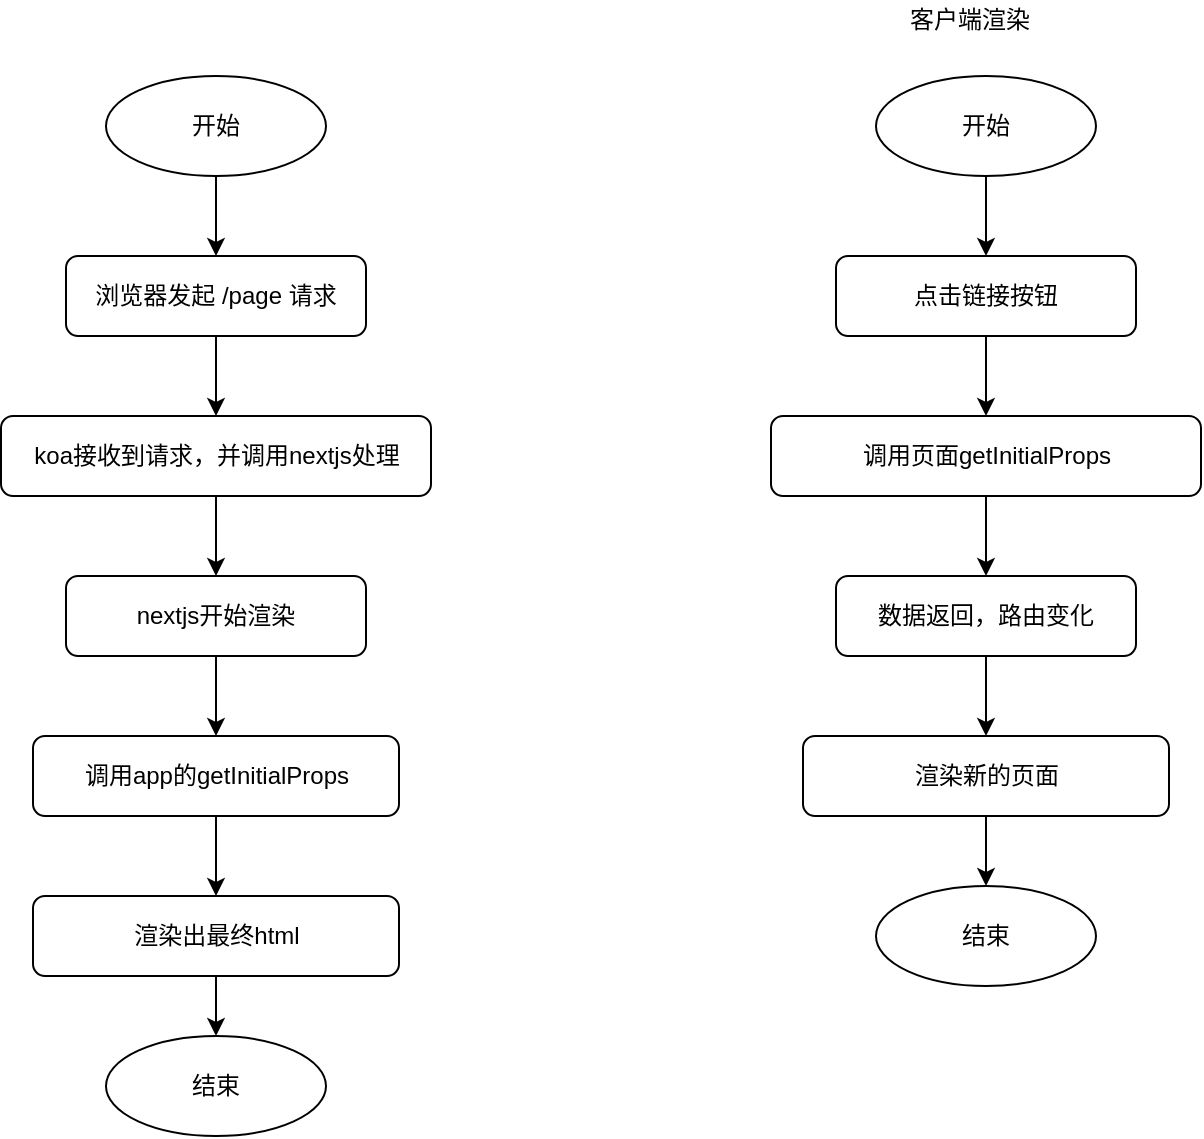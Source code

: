 <mxfile version="10.6.7" type="github"><diagram id="ogkZHVqx_-Hzevv9z04a" name="第 1 页"><mxGraphModel dx="1394" dy="773" grid="1" gridSize="10" guides="1" tooltips="1" connect="1" arrows="1" fold="1" page="1" pageScale="1" pageWidth="1652" pageHeight="1169" math="0" shadow="0"><root><mxCell id="0"/><mxCell id="1" parent="0"/><mxCell id="8wHTbk_KF3NG64RisQyu-14" value="" style="edgeStyle=orthogonalEdgeStyle;rounded=0;orthogonalLoop=1;jettySize=auto;html=1;" edge="1" parent="1" source="8wHTbk_KF3NG64RisQyu-1" target="8wHTbk_KF3NG64RisQyu-2"><mxGeometry relative="1" as="geometry"/></mxCell><mxCell id="8wHTbk_KF3NG64RisQyu-1" value="开始" style="ellipse;whiteSpace=wrap;html=1;" vertex="1" parent="1"><mxGeometry x="255" y="110" width="110" height="50" as="geometry"/></mxCell><mxCell id="8wHTbk_KF3NG64RisQyu-15" value="" style="edgeStyle=orthogonalEdgeStyle;rounded=0;orthogonalLoop=1;jettySize=auto;html=1;" edge="1" parent="1" source="8wHTbk_KF3NG64RisQyu-2" target="8wHTbk_KF3NG64RisQyu-3"><mxGeometry relative="1" as="geometry"/></mxCell><mxCell id="8wHTbk_KF3NG64RisQyu-2" value="浏览器发起 /page 请求" style="rounded=1;whiteSpace=wrap;html=1;" vertex="1" parent="1"><mxGeometry x="235" y="200" width="150" height="40" as="geometry"/></mxCell><mxCell id="8wHTbk_KF3NG64RisQyu-16" value="" style="edgeStyle=orthogonalEdgeStyle;rounded=0;orthogonalLoop=1;jettySize=auto;html=1;" edge="1" parent="1" source="8wHTbk_KF3NG64RisQyu-3" target="8wHTbk_KF3NG64RisQyu-4"><mxGeometry relative="1" as="geometry"/></mxCell><mxCell id="8wHTbk_KF3NG64RisQyu-3" value="koa接收到请求，并调用nextjs处理" style="rounded=1;whiteSpace=wrap;html=1;" vertex="1" parent="1"><mxGeometry x="202.5" y="280" width="215" height="40" as="geometry"/></mxCell><mxCell id="8wHTbk_KF3NG64RisQyu-17" value="" style="edgeStyle=orthogonalEdgeStyle;rounded=0;orthogonalLoop=1;jettySize=auto;html=1;" edge="1" parent="1" source="8wHTbk_KF3NG64RisQyu-4" target="8wHTbk_KF3NG64RisQyu-5"><mxGeometry relative="1" as="geometry"/></mxCell><mxCell id="8wHTbk_KF3NG64RisQyu-4" value="nextjs开始渲染" style="rounded=1;whiteSpace=wrap;html=1;" vertex="1" parent="1"><mxGeometry x="235" y="360" width="150" height="40" as="geometry"/></mxCell><mxCell id="8wHTbk_KF3NG64RisQyu-18" value="" style="edgeStyle=orthogonalEdgeStyle;rounded=0;orthogonalLoop=1;jettySize=auto;html=1;" edge="1" parent="1" source="8wHTbk_KF3NG64RisQyu-5" target="8wHTbk_KF3NG64RisQyu-12"><mxGeometry relative="1" as="geometry"/></mxCell><mxCell id="8wHTbk_KF3NG64RisQyu-5" value="调用app的getInitialProps" style="rounded=1;whiteSpace=wrap;html=1;" vertex="1" parent="1"><mxGeometry x="218.5" y="440" width="183" height="40" as="geometry"/></mxCell><mxCell id="8wHTbk_KF3NG64RisQyu-20" value="" style="edgeStyle=orthogonalEdgeStyle;rounded=0;orthogonalLoop=1;jettySize=auto;html=1;" edge="1" parent="1" source="8wHTbk_KF3NG64RisQyu-6" target="8wHTbk_KF3NG64RisQyu-7"><mxGeometry relative="1" as="geometry"/></mxCell><mxCell id="8wHTbk_KF3NG64RisQyu-6" value="开始" style="ellipse;whiteSpace=wrap;html=1;" vertex="1" parent="1"><mxGeometry x="640" y="110" width="110" height="50" as="geometry"/></mxCell><mxCell id="8wHTbk_KF3NG64RisQyu-21" value="" style="edgeStyle=orthogonalEdgeStyle;rounded=0;orthogonalLoop=1;jettySize=auto;html=1;" edge="1" parent="1" source="8wHTbk_KF3NG64RisQyu-7" target="8wHTbk_KF3NG64RisQyu-8"><mxGeometry relative="1" as="geometry"/></mxCell><mxCell id="8wHTbk_KF3NG64RisQyu-7" value="点击链接按钮" style="rounded=1;whiteSpace=wrap;html=1;" vertex="1" parent="1"><mxGeometry x="620" y="200" width="150" height="40" as="geometry"/></mxCell><mxCell id="8wHTbk_KF3NG64RisQyu-22" value="" style="edgeStyle=orthogonalEdgeStyle;rounded=0;orthogonalLoop=1;jettySize=auto;html=1;" edge="1" parent="1" source="8wHTbk_KF3NG64RisQyu-8" target="8wHTbk_KF3NG64RisQyu-9"><mxGeometry relative="1" as="geometry"/></mxCell><mxCell id="8wHTbk_KF3NG64RisQyu-8" value="调用页面getInitialProps" style="rounded=1;whiteSpace=wrap;html=1;" vertex="1" parent="1"><mxGeometry x="587.5" y="280" width="215" height="40" as="geometry"/></mxCell><mxCell id="8wHTbk_KF3NG64RisQyu-23" value="" style="edgeStyle=orthogonalEdgeStyle;rounded=0;orthogonalLoop=1;jettySize=auto;html=1;" edge="1" parent="1" source="8wHTbk_KF3NG64RisQyu-9" target="8wHTbk_KF3NG64RisQyu-10"><mxGeometry relative="1" as="geometry"/></mxCell><mxCell id="8wHTbk_KF3NG64RisQyu-9" value="数据返回，路由变化" style="rounded=1;whiteSpace=wrap;html=1;" vertex="1" parent="1"><mxGeometry x="620" y="360" width="150" height="40" as="geometry"/></mxCell><mxCell id="8wHTbk_KF3NG64RisQyu-24" value="" style="edgeStyle=orthogonalEdgeStyle;rounded=0;orthogonalLoop=1;jettySize=auto;html=1;" edge="1" parent="1" source="8wHTbk_KF3NG64RisQyu-10" target="8wHTbk_KF3NG64RisQyu-11"><mxGeometry relative="1" as="geometry"/></mxCell><mxCell id="8wHTbk_KF3NG64RisQyu-10" value="渲染新的页面" style="rounded=1;whiteSpace=wrap;html=1;" vertex="1" parent="1"><mxGeometry x="603.5" y="440" width="183" height="40" as="geometry"/></mxCell><mxCell id="8wHTbk_KF3NG64RisQyu-11" value="结束" style="ellipse;whiteSpace=wrap;html=1;" vertex="1" parent="1"><mxGeometry x="640" y="515" width="110" height="50" as="geometry"/></mxCell><mxCell id="8wHTbk_KF3NG64RisQyu-19" value="" style="edgeStyle=orthogonalEdgeStyle;rounded=0;orthogonalLoop=1;jettySize=auto;html=1;" edge="1" parent="1" source="8wHTbk_KF3NG64RisQyu-12" target="8wHTbk_KF3NG64RisQyu-13"><mxGeometry relative="1" as="geometry"/></mxCell><mxCell id="8wHTbk_KF3NG64RisQyu-12" value="渲染出最终html" style="rounded=1;whiteSpace=wrap;html=1;" vertex="1" parent="1"><mxGeometry x="218.5" y="520" width="183" height="40" as="geometry"/></mxCell><mxCell id="8wHTbk_KF3NG64RisQyu-13" value="结束" style="ellipse;whiteSpace=wrap;html=1;" vertex="1" parent="1"><mxGeometry x="255" y="590" width="110" height="50" as="geometry"/></mxCell><mxCell id="8wHTbk_KF3NG64RisQyu-25" value="客户端渲染" style="text;html=1;resizable=0;points=[];autosize=1;align=left;verticalAlign=top;spacingTop=-4;" vertex="1" parent="1"><mxGeometry x="655" y="72" width="80" height="20" as="geometry"/></mxCell></root></mxGraphModel></diagram></mxfile>